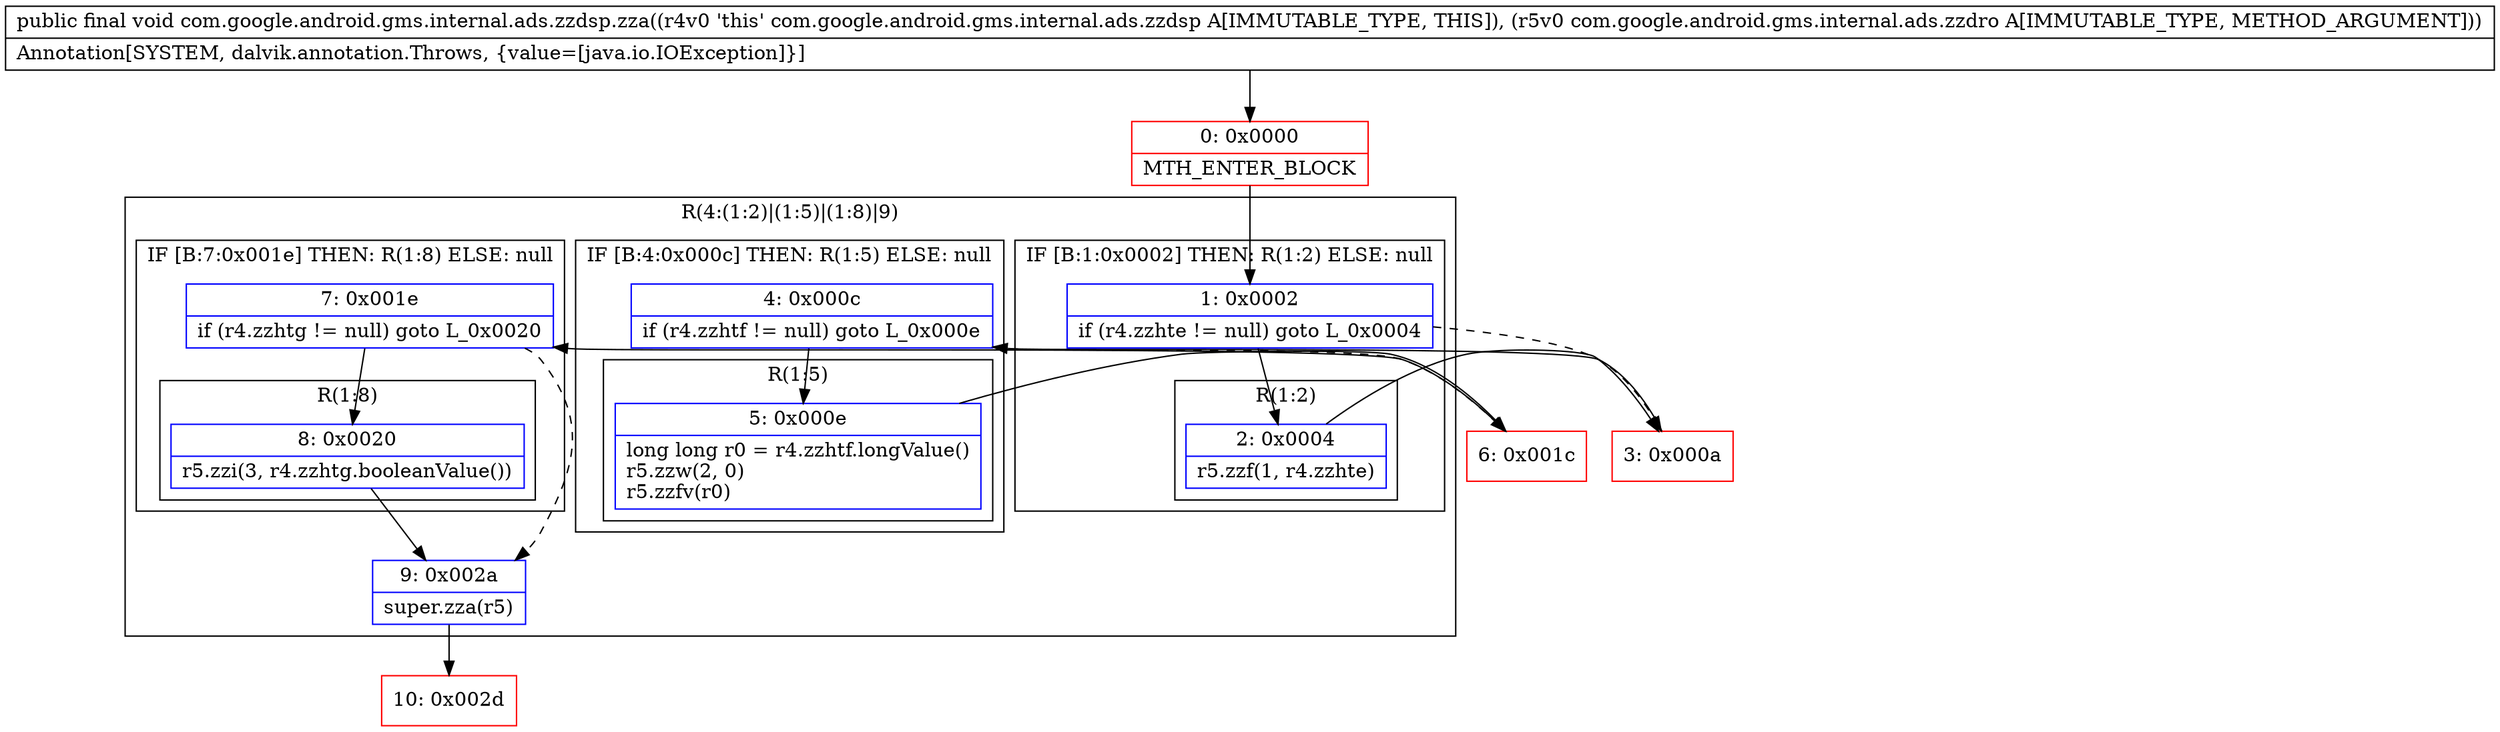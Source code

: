 digraph "CFG forcom.google.android.gms.internal.ads.zzdsp.zza(Lcom\/google\/android\/gms\/internal\/ads\/zzdro;)V" {
subgraph cluster_Region_1474479625 {
label = "R(4:(1:2)|(1:5)|(1:8)|9)";
node [shape=record,color=blue];
subgraph cluster_IfRegion_633481038 {
label = "IF [B:1:0x0002] THEN: R(1:2) ELSE: null";
node [shape=record,color=blue];
Node_1 [shape=record,label="{1\:\ 0x0002|if (r4.zzhte != null) goto L_0x0004\l}"];
subgraph cluster_Region_2013101816 {
label = "R(1:2)";
node [shape=record,color=blue];
Node_2 [shape=record,label="{2\:\ 0x0004|r5.zzf(1, r4.zzhte)\l}"];
}
}
subgraph cluster_IfRegion_1654141480 {
label = "IF [B:4:0x000c] THEN: R(1:5) ELSE: null";
node [shape=record,color=blue];
Node_4 [shape=record,label="{4\:\ 0x000c|if (r4.zzhtf != null) goto L_0x000e\l}"];
subgraph cluster_Region_1784760865 {
label = "R(1:5)";
node [shape=record,color=blue];
Node_5 [shape=record,label="{5\:\ 0x000e|long long r0 = r4.zzhtf.longValue()\lr5.zzw(2, 0)\lr5.zzfv(r0)\l}"];
}
}
subgraph cluster_IfRegion_596337404 {
label = "IF [B:7:0x001e] THEN: R(1:8) ELSE: null";
node [shape=record,color=blue];
Node_7 [shape=record,label="{7\:\ 0x001e|if (r4.zzhtg != null) goto L_0x0020\l}"];
subgraph cluster_Region_390584724 {
label = "R(1:8)";
node [shape=record,color=blue];
Node_8 [shape=record,label="{8\:\ 0x0020|r5.zzi(3, r4.zzhtg.booleanValue())\l}"];
}
}
Node_9 [shape=record,label="{9\:\ 0x002a|super.zza(r5)\l}"];
}
Node_0 [shape=record,color=red,label="{0\:\ 0x0000|MTH_ENTER_BLOCK\l}"];
Node_3 [shape=record,color=red,label="{3\:\ 0x000a}"];
Node_6 [shape=record,color=red,label="{6\:\ 0x001c}"];
Node_10 [shape=record,color=red,label="{10\:\ 0x002d}"];
MethodNode[shape=record,label="{public final void com.google.android.gms.internal.ads.zzdsp.zza((r4v0 'this' com.google.android.gms.internal.ads.zzdsp A[IMMUTABLE_TYPE, THIS]), (r5v0 com.google.android.gms.internal.ads.zzdro A[IMMUTABLE_TYPE, METHOD_ARGUMENT]))  | Annotation[SYSTEM, dalvik.annotation.Throws, \{value=[java.io.IOException]\}]\l}"];
MethodNode -> Node_0;
Node_1 -> Node_2;
Node_1 -> Node_3[style=dashed];
Node_2 -> Node_3;
Node_4 -> Node_5;
Node_4 -> Node_6[style=dashed];
Node_5 -> Node_6;
Node_7 -> Node_8;
Node_7 -> Node_9[style=dashed];
Node_8 -> Node_9;
Node_9 -> Node_10;
Node_0 -> Node_1;
Node_3 -> Node_4;
Node_6 -> Node_7;
}

